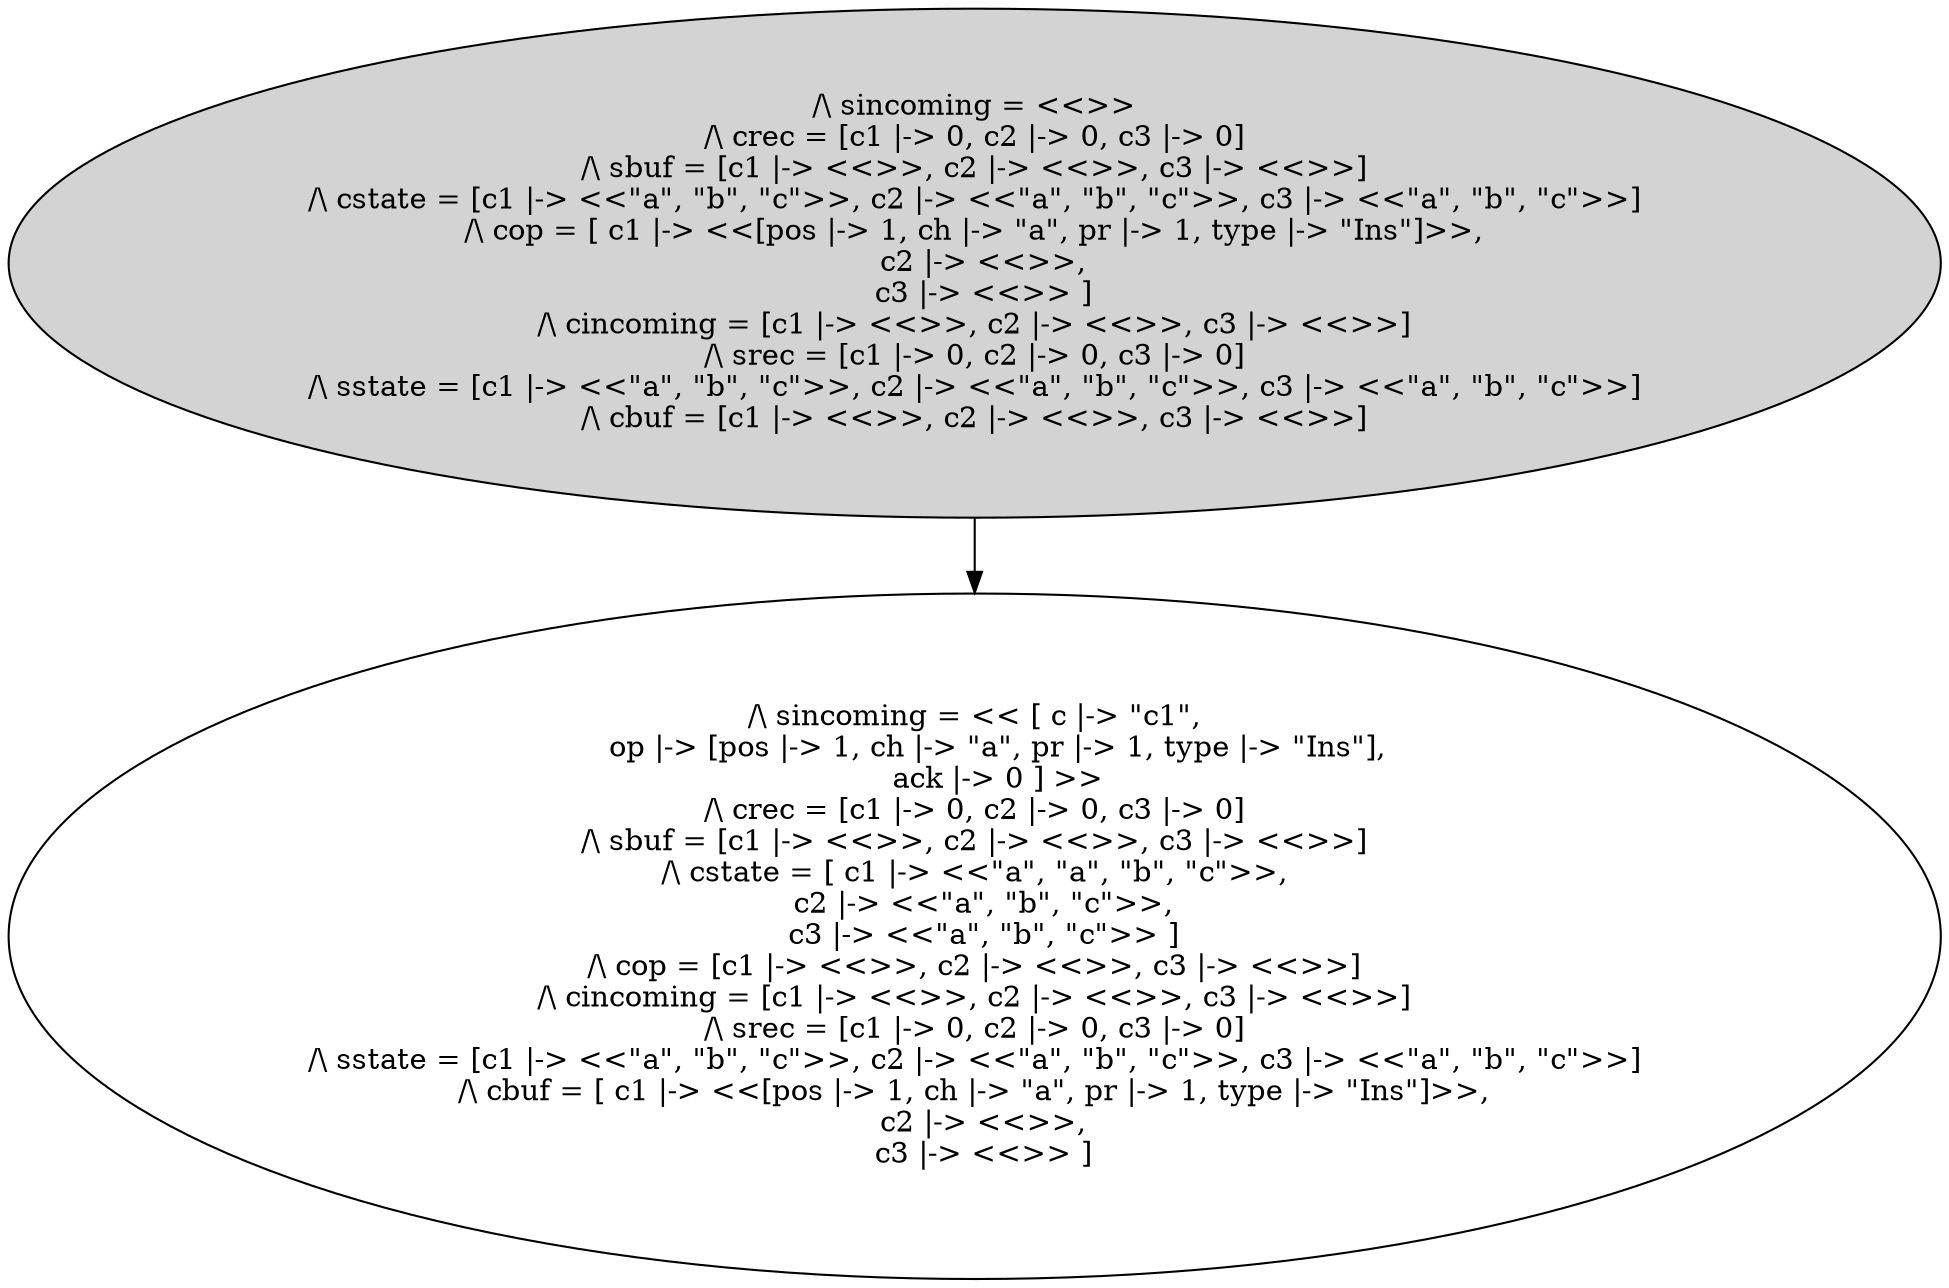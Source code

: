strict digraph DiskGraph {
2423153054679882448 [style = filled] [label="/\\ sincoming = <<>>
/\\ crec = [c1 |-> 0, c2 |-> 0, c3 |-> 0]
/\\ sbuf = [c1 |-> <<>>, c2 |-> <<>>, c3 |-> <<>>]
/\\ cstate = [c1 |-> <<\"a\", \"b\", \"c\">>, c2 |-> <<\"a\", \"b\", \"c\">>, c3 |-> <<\"a\", \"b\", \"c\">>]
/\\ cop = [ c1 |-> <<[pos |-> 1, ch |-> \"a\", pr |-> 1, type |-> \"Ins\"]>>,
  c2 |-> <<>>,
  c3 |-> <<>> ]
/\\ cincoming = [c1 |-> <<>>, c2 |-> <<>>, c3 |-> <<>>]
/\\ srec = [c1 |-> 0, c2 |-> 0, c3 |-> 0]
/\\ sstate = [c1 |-> <<\"a\", \"b\", \"c\">>, c2 |-> <<\"a\", \"b\", \"c\">>, c3 |-> <<\"a\", \"b\", \"c\">>]
/\\ cbuf = [c1 |-> <<>>, c2 |-> <<>>, c3 |-> <<>>]"]
2423153054679882448 -> 1007518692461643651;
1007518692461643651 [label="/\\ sincoming = << [ c |-> \"c1\",
     op |-> [pos |-> 1, ch |-> \"a\", pr |-> 1, type |-> \"Ins\"],
     ack |-> 0 ] >>
/\\ crec = [c1 |-> 0, c2 |-> 0, c3 |-> 0]
/\\ sbuf = [c1 |-> <<>>, c2 |-> <<>>, c3 |-> <<>>]
/\\ cstate = [ c1 |-> <<\"a\", \"a\", \"b\", \"c\">>,
  c2 |-> <<\"a\", \"b\", \"c\">>,
  c3 |-> <<\"a\", \"b\", \"c\">> ]
/\\ cop = [c1 |-> <<>>, c2 |-> <<>>, c3 |-> <<>>]
/\\ cincoming = [c1 |-> <<>>, c2 |-> <<>>, c3 |-> <<>>]
/\\ srec = [c1 |-> 0, c2 |-> 0, c3 |-> 0]
/\\ sstate = [c1 |-> <<\"a\", \"b\", \"c\">>, c2 |-> <<\"a\", \"b\", \"c\">>, c3 |-> <<\"a\", \"b\", \"c\">>]
/\\ cbuf = [ c1 |-> <<[pos |-> 1, ch |-> \"a\", pr |-> 1, type |-> \"Ins\"]>>,
  c2 |-> <<>>,
  c3 |-> <<>> ]"];
}